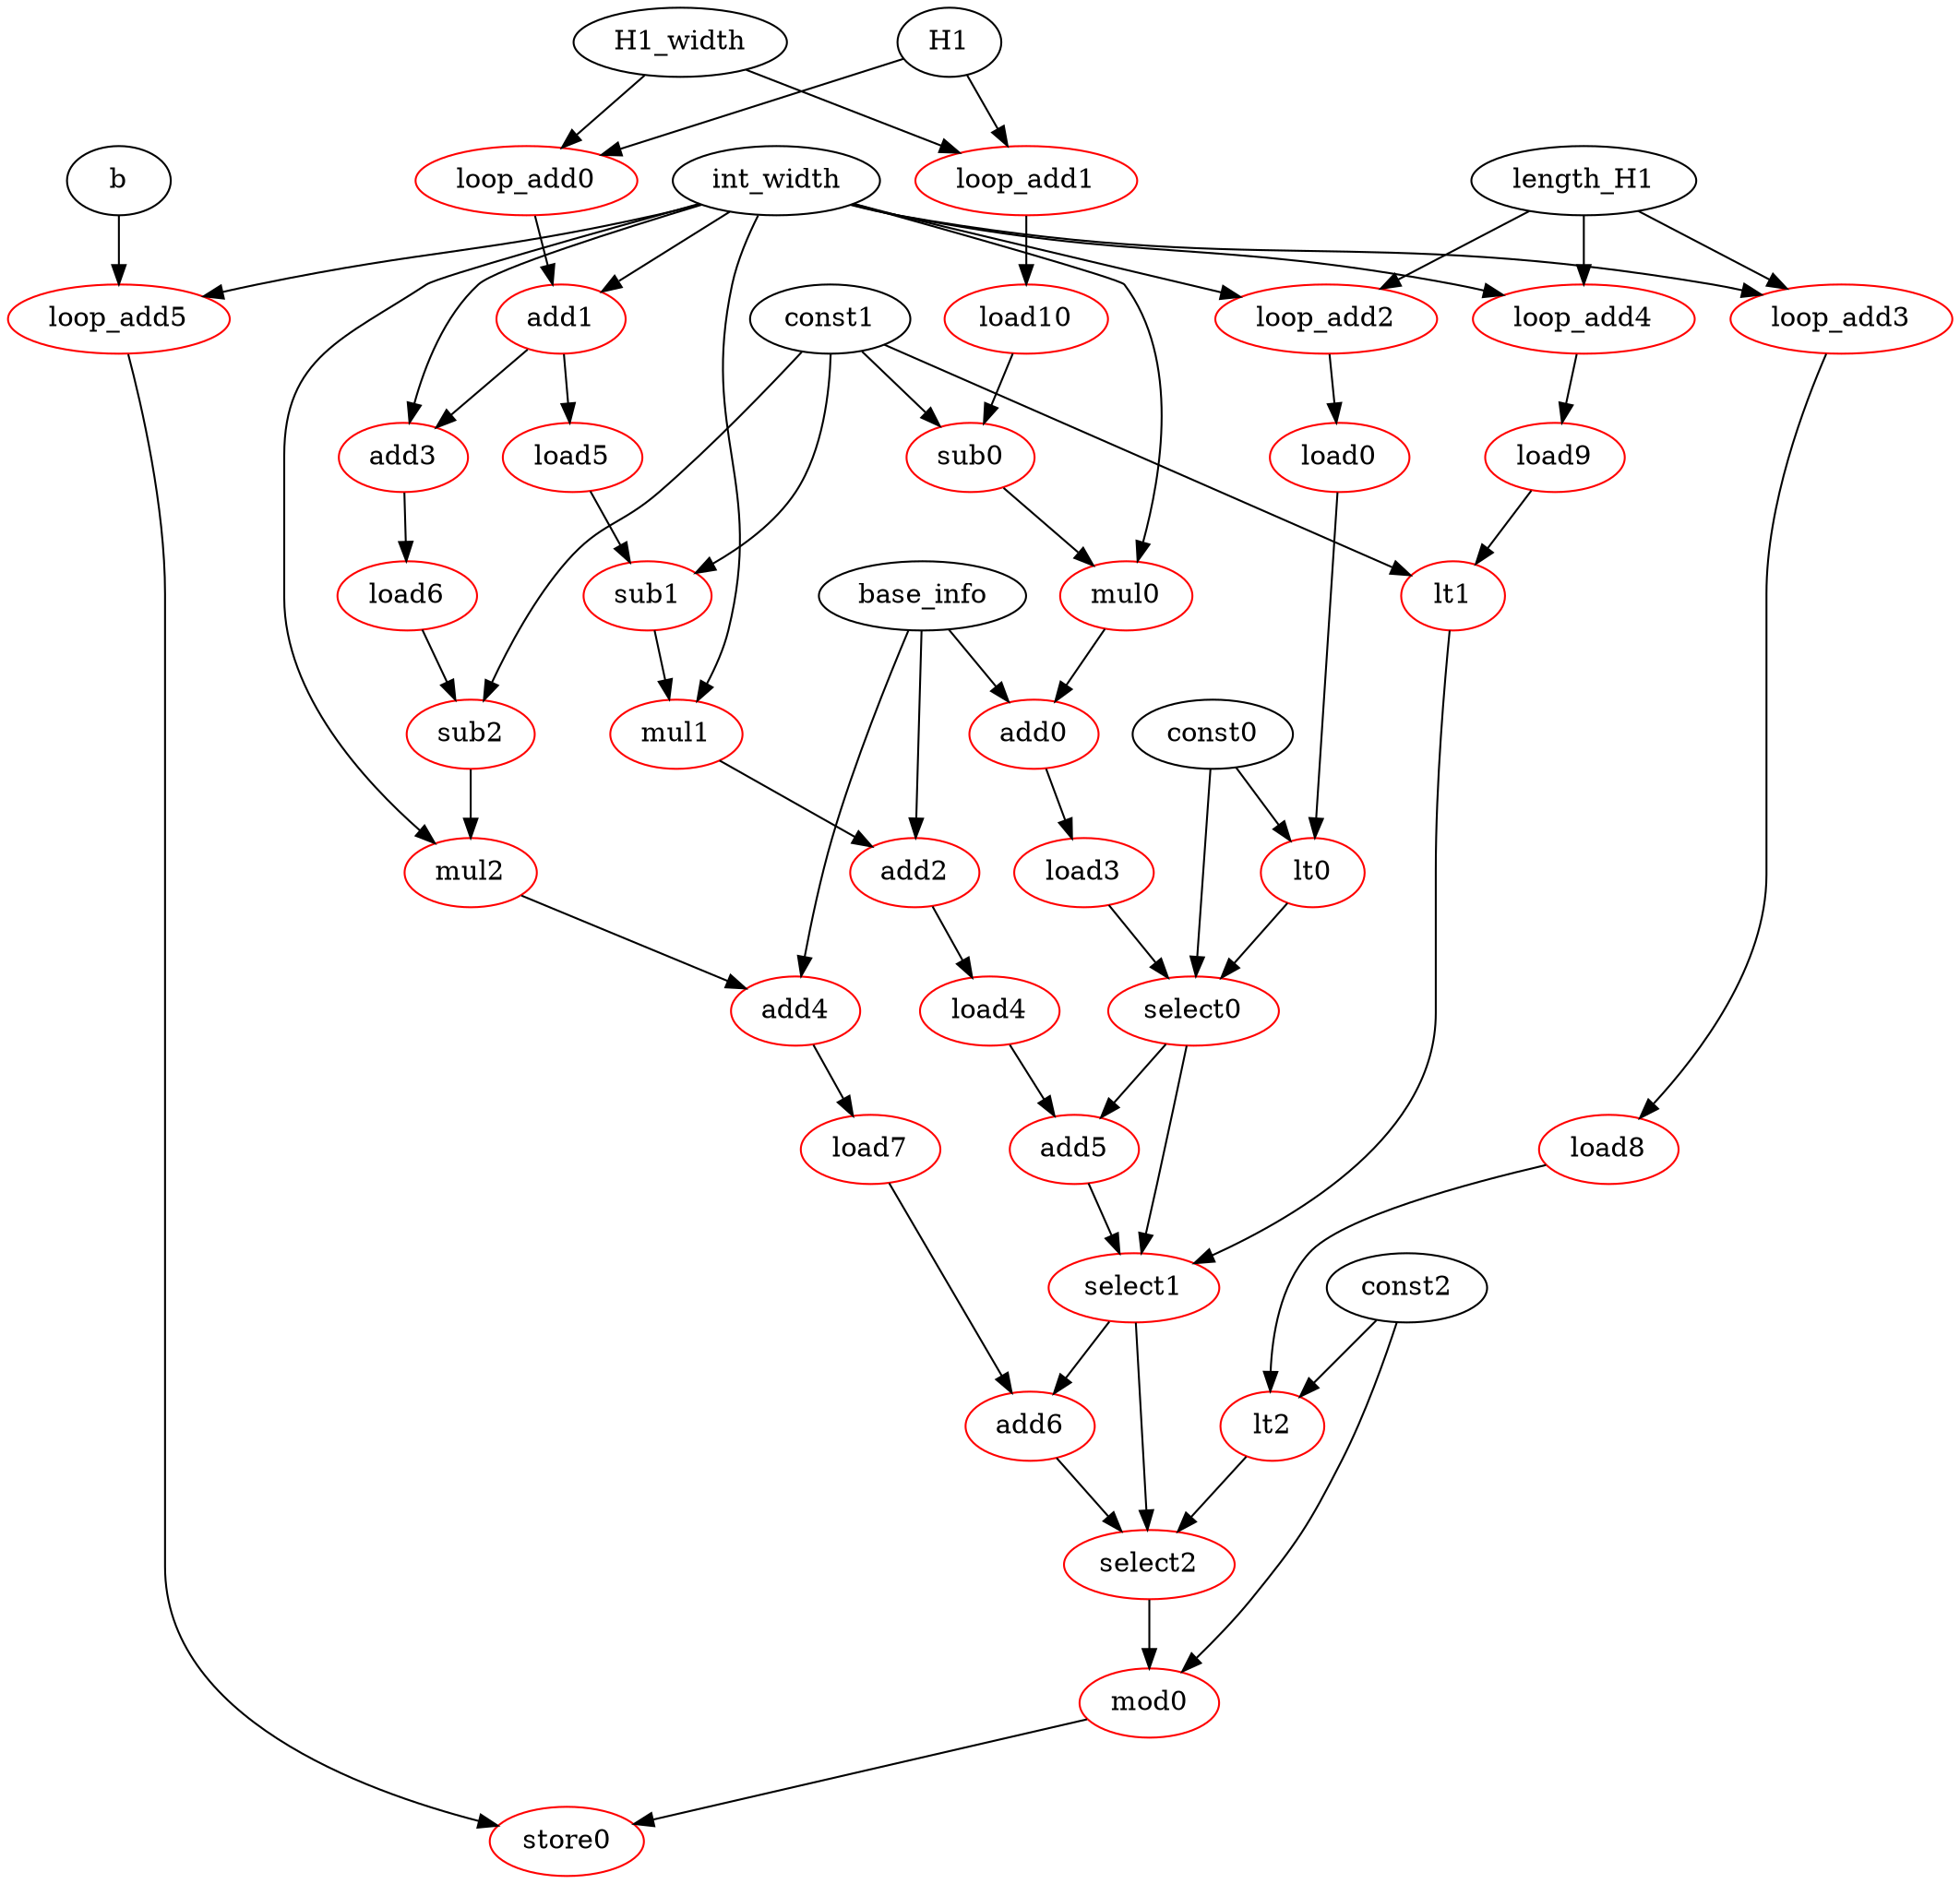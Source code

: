 //../../src/mapper/mapper.out -d './src/TASK A_no_rout.dot' -a './output/TASK A_no_rout.asm' -r './output/TASK A_no_rout.rout.dot' -l 1512 -c '../test_CGRA_design/myADL.json' -g 1 > './output/TASK A_no_rout.map'
/*
for(i=0;i<1512;i++){ 
    b[i] = 0;

    if (0 < Length_H1[i]) {
        b[i] = b[i] + (int)info[H1[i][0]-1];
    }
    if (1 < Length_H1[i]) {
        b[i] = b[i] + (int)info[H1[i][1]-1];
    }
    if (2 < Length_H1[i]) {
        b[i] = b[i] + (int)info[H1[i][2]-1];
    }
    
    b[i] = b[i]%2;
}
*/
digraph G {
    // constant
    length_H1   [opcode=const,val=0];
    H1          [opcode=const,val=0];
    b           [opcode=const,val=0];
    base_info   [opcode=const,val=0]; //all address set to 0 
    const0      [opcode=const,val=0];
    const1      [opcode=const,val=1];
    const2      [opcode=const,val=2];
    int_width   [opcode=const,val=1]; //using order in array, instead of width
    H1_width    [opcode=const,val=3];
    // loop_add: length_H1_i
    loop_add0 [opcode=add,color=red];
    loop_add1 [opcode=add,color=red];
    // loop_add: H1_i
    loop_add2 [opcode=add,color=red];
    loop_add3 [opcode=add,color=red];
    loop_add4 [opcode=add,color=red];
    // loop_add: b_i
    loop_add5 [opcode=add,color=red];
    // load
    load0[opcode=load,color=red];   //length_H1[i]
    load3[opcode=load,color=red];   //info[H1[i][0]-1]
    load4[opcode=load,color=red];   //info[H1[i][1]-1]
    load5[opcode=load,color=red];   //H1[i][1]
    load6[opcode=load,color=red];   //H1[i][2]
    load7[opcode=load,color=red];   //info[H1[i][2]-1]
    load8[opcode=load,color=red];   //length_H1[i]
    load9[opcode=load,color=red];   //length_H1[i]
    load10[opcode=load,color=red];  //H1[i][0] 
    // add
    add0[opcode=add,color=red];
    add1[opcode=add,color=red];
    add2[opcode=add,color=red];
    add3[opcode=add,color=red];
    add4[opcode=add,color=red];
    add5[opcode=add,color=red];
    add6[opcode=add,color=red];
    // sub
    sub0[opcode=sub,color=red];
    sub1[opcode=sub,color=red];
    sub2[opcode=sub,color=red];
    // mul
    mul0[opcode=mul,color=red];
    mul1[opcode=mul,color=red];
    mul2[opcode=mul,color=red];
    // le
    lt0[opcode=lt,color=red];
    lt1[opcode=lt,color=red];
    lt2[opcode=lt,color=red];
    // select
    select0[opcode=sel,color=red];
    select1[opcode=sel,color=red];
    select2[opcode=sel,color=red];
    // mod
    mod0[opcode=mod,color=red];
    // store
    store0[opcode=store,color=red]; // b[i]
//============================================================================================
    H1->loop_add0[operand=0,type=const_base];
    H1_width->loop_add0[operand=1];
    H1->loop_add1[operand=0,type=const_base];
    H1_width->loop_add1[operand=1];

    length_H1->loop_add2[operand=0,type=const_base];
    int_width->loop_add2[operand=1];
    length_H1->loop_add3[operand=0,type=const_base];
    int_width->loop_add3[operand=1];
    length_H1->loop_add4[operand=0,type=const_base];
    int_width->loop_add4[operand=1];

    b->loop_add5[operand=0,type=const_base];
    int_width->loop_add5[operand=1];
//============================================================================================
    select1->select2[operand=2];
    select0->select1[operand=2];
    add4->load7[operand=0];

//============================================================================================
    loop_add2->load0[operand=0];                 // Load Length_H1[i]
    loop_add3->load8[operand=0];
    loop_add4->load9[operand=0];
    loop_add1->load10[operand=0];          // load H1[i][j]

//============================================================================================
    // test 0 < Length_H1[i]
    const0->lt0[operand=0];
    load0->lt0[operand=1];
    // test 1 < Length_H1[i]
    const1->lt1[operand=0];
    load9->lt1[operand=1];
    // test 2 < Length_H1[i]
    const2->lt2[operand=0];
    load8->lt2[operand=1];

//============================================================================================
    // calc H1[i][0]-1
    load10->sub0[operand=0];
    const1->sub0[operand=1];
    // calc H1[i][1]-1
    loop_add0->add1[operand=0];
    int_width->add1[operand=1];
    add1->load5[operand=0];
    load5->sub1[operand=0];
    const1->sub1[operand=1];
    // calc H1[i][3]-1
    add1->add3[operand=0];
    int_width->add3[operand=1];
    add3->load6[operand=0];
    load6->sub2[operand=0];
    const1->sub2[operand=1];

//============================================================================================
    // calc addr of info[H1[i][0]-1] and load
    sub0->mul0[operand=0];
    int_width->mul0[operand=1];
    mul0->add0[operand=0];
    base_info->add0[operand=0];
    add0->load3[operand=0];
    // calc addr of info[H1[i][1]-1] and load
    sub1->mul1[operand=0];
    int_width->mul1[operand=1];
    mul1->add2[operand=0];
    base_info->add2[operand=0];
    add2->load4[operand=0];
    // calc addr of info[H1[i][2]-1] and load
    sub2->mul2[operand=0];
    int_width->mul2[operand=1];
    mul2->add4[operand=0];
    base_info->add4[operand=1];

//============================================================================================
    // calc b[i] + info[H1[0][0]-1] need not be calc since its adding 0
    // calc b[i] + info[H1[1][0]-1]
    select0->add5[operand=0];
    load4->add5[operand=1];
    // calc b[i] + info[H1[2][0]-1]
    select1->add6[operand=0];
    load7->add6[operand=1];

//============================================================================================
    // Choose from 0 or info[H1[i][0]-1]
    lt0->select0[operand=0];
    load3->select0[operand=1];
    const0->select0[operand=2];
    // Choose from select0 or info[H1[i][1]-1]
    lt1->select1[operand=0];
    add5->select1[operand=1];
    // Choose from select1 or info[H1[i][2]-1]
    lt2->select2[operand=0];
    add6->select2[operand=1];

//============================================================================================
    select2->mod0[operand=0];
    const2->mod0[operand=1];
    // save result
    loop_add5->store0[operand=0];
    mod0->store0[operand=1];
}
